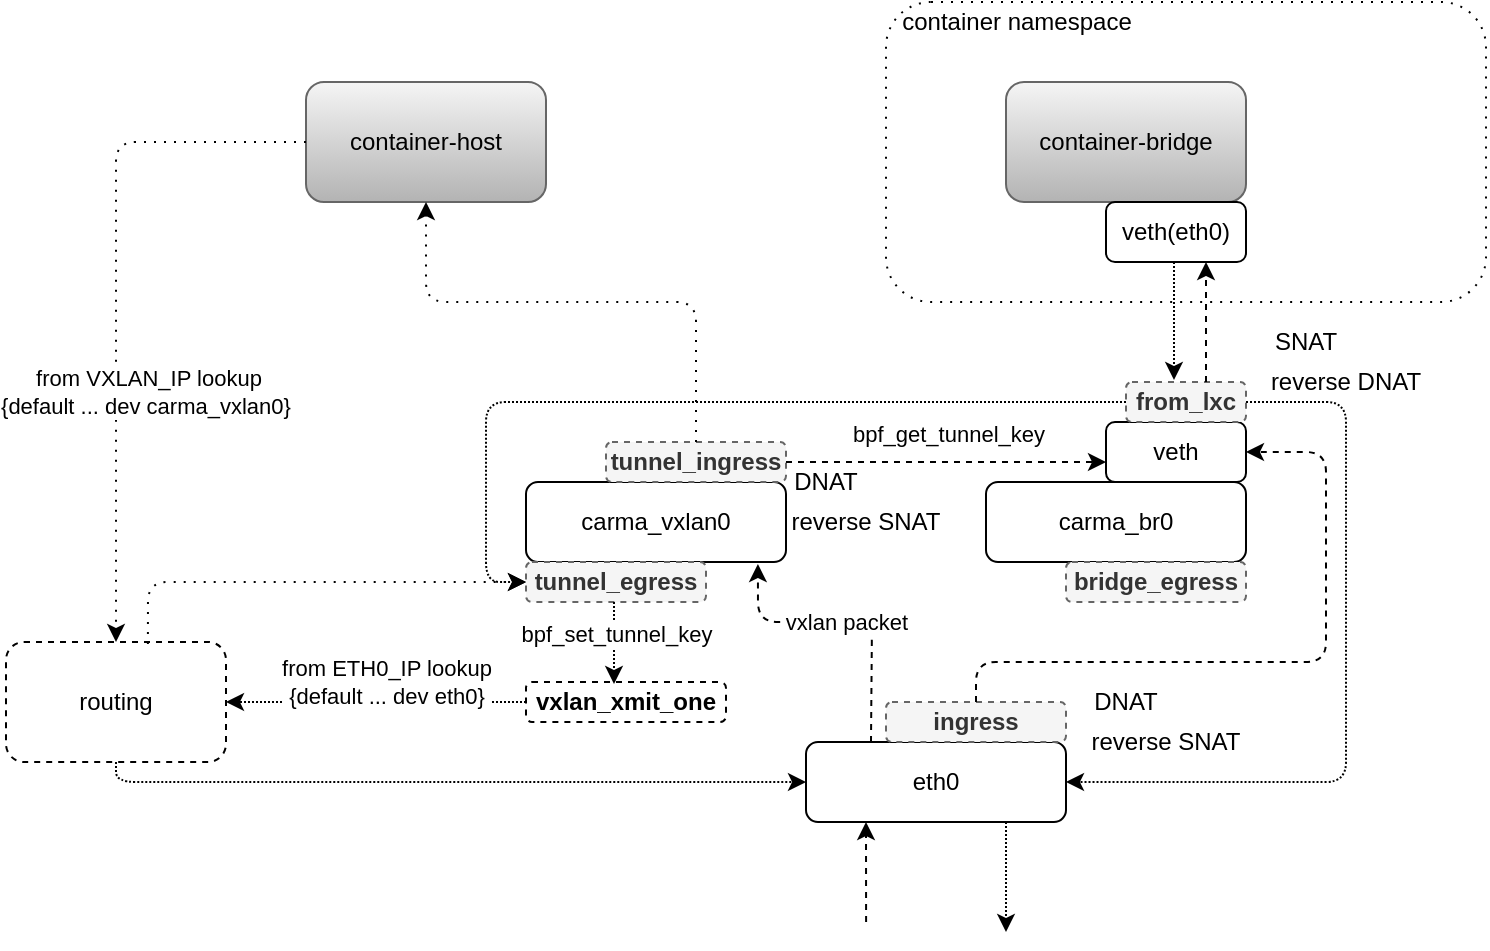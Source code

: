 <mxfile version="13.9.1" type="github">
  <diagram id="3ursiainwm2NqI8D566L" name="第 1 页">
    <mxGraphModel dx="2253" dy="771" grid="1" gridSize="10" guides="1" tooltips="1" connect="1" arrows="1" fold="1" page="1" pageScale="1" pageWidth="827" pageHeight="1169" math="0" shadow="0">
      <root>
        <mxCell id="0" />
        <mxCell id="1" parent="0" />
        <mxCell id="ZyEAs82IN00It2auvlQb-13" value="" style="rounded=1;whiteSpace=wrap;html=1;dashed=1;dashPattern=1 4;" parent="1" vertex="1">
          <mxGeometry x="340" y="120" width="300" height="150" as="geometry" />
        </mxCell>
        <mxCell id="ZyEAs82IN00It2auvlQb-1" value="container-host" style="rounded=1;whiteSpace=wrap;html=1;gradientColor=#b3b3b3;fillColor=#f5f5f5;strokeColor=#666666;" parent="1" vertex="1">
          <mxGeometry x="50" y="160" width="120" height="60" as="geometry" />
        </mxCell>
        <mxCell id="ZyEAs82IN00It2auvlQb-2" value="container-bridge" style="rounded=1;whiteSpace=wrap;html=1;gradientColor=#b3b3b3;fillColor=#f5f5f5;strokeColor=#666666;" parent="1" vertex="1">
          <mxGeometry x="400" y="160" width="120" height="60" as="geometry" />
        </mxCell>
        <mxCell id="ZyEAs82IN00It2auvlQb-3" value="carma_br0" style="rounded=1;whiteSpace=wrap;html=1;" parent="1" vertex="1">
          <mxGeometry x="390" y="360" width="130" height="40" as="geometry" />
        </mxCell>
        <mxCell id="ZyEAs82IN00It2auvlQb-7" value="veth" style="rounded=1;whiteSpace=wrap;html=1;" parent="1" vertex="1">
          <mxGeometry x="450" y="330" width="70" height="30" as="geometry" />
        </mxCell>
        <mxCell id="ZyEAs82IN00It2auvlQb-8" value="veth(eth0)" style="rounded=1;whiteSpace=wrap;html=1;" parent="1" vertex="1">
          <mxGeometry x="450" y="220" width="70" height="30" as="geometry" />
        </mxCell>
        <mxCell id="ZyEAs82IN00It2auvlQb-9" value="&lt;b&gt;from_lxc&lt;/b&gt;" style="rounded=1;whiteSpace=wrap;html=1;fillColor=#f5f5f5;strokeColor=#666666;fontColor=#333333;dashed=1;" parent="1" vertex="1">
          <mxGeometry x="460" y="310" width="60" height="20" as="geometry" />
        </mxCell>
        <mxCell id="ZyEAs82IN00It2auvlQb-10" value="&lt;b&gt;bridge_egress&lt;/b&gt;" style="rounded=1;whiteSpace=wrap;html=1;fillColor=#f5f5f5;strokeColor=#666666;fontColor=#333333;dashed=1;" parent="1" vertex="1">
          <mxGeometry x="430" y="400" width="90" height="20" as="geometry" />
        </mxCell>
        <mxCell id="ZyEAs82IN00It2auvlQb-11" value="eth0" style="rounded=1;whiteSpace=wrap;html=1;" parent="1" vertex="1">
          <mxGeometry x="300" y="490" width="130" height="40" as="geometry" />
        </mxCell>
        <mxCell id="ZyEAs82IN00It2auvlQb-12" value="&lt;b&gt;ingress&lt;/b&gt;" style="rounded=1;whiteSpace=wrap;html=1;fillColor=#f5f5f5;strokeColor=#666666;fontColor=#333333;dashed=1;" parent="1" vertex="1">
          <mxGeometry x="340" y="470" width="90" height="20" as="geometry" />
        </mxCell>
        <mxCell id="ZyEAs82IN00It2auvlQb-14" value="container namespace" style="text;html=1;align=center;verticalAlign=middle;resizable=0;points=[];autosize=1;" parent="1" vertex="1">
          <mxGeometry x="340" y="120" width="130" height="20" as="geometry" />
        </mxCell>
        <mxCell id="ZyEAs82IN00It2auvlQb-16" value="DNAT" style="text;html=1;strokeColor=none;fillColor=none;align=center;verticalAlign=middle;whiteSpace=wrap;rounded=0;dashed=1;" parent="1" vertex="1">
          <mxGeometry x="440" y="460" width="40" height="20" as="geometry" />
        </mxCell>
        <mxCell id="ZyEAs82IN00It2auvlQb-17" value="reverse SNAT" style="text;html=1;strokeColor=none;fillColor=none;align=center;verticalAlign=middle;whiteSpace=wrap;rounded=0;dashed=1;" parent="1" vertex="1">
          <mxGeometry x="440" y="480" width="80" height="20" as="geometry" />
        </mxCell>
        <mxCell id="ZyEAs82IN00It2auvlQb-18" value="SNAT" style="text;html=1;strokeColor=none;fillColor=none;align=center;verticalAlign=middle;whiteSpace=wrap;rounded=0;dashed=1;" parent="1" vertex="1">
          <mxGeometry x="530" y="280" width="40" height="20" as="geometry" />
        </mxCell>
        <mxCell id="ZyEAs82IN00It2auvlQb-19" value="reverse DNAT" style="text;html=1;strokeColor=none;fillColor=none;align=center;verticalAlign=middle;whiteSpace=wrap;rounded=0;dashed=1;" parent="1" vertex="1">
          <mxGeometry x="530" y="300" width="80" height="20" as="geometry" />
        </mxCell>
        <mxCell id="ZyEAs82IN00It2auvlQb-20" value="carma_vxlan0" style="rounded=1;whiteSpace=wrap;html=1;" parent="1" vertex="1">
          <mxGeometry x="160" y="360" width="130" height="40" as="geometry" />
        </mxCell>
        <mxCell id="ZyEAs82IN00It2auvlQb-21" value="&lt;b&gt;tunnel_ingress&lt;/b&gt;" style="rounded=1;whiteSpace=wrap;html=1;fillColor=#f5f5f5;strokeColor=#666666;fontColor=#333333;dashed=1;" parent="1" vertex="1">
          <mxGeometry x="200" y="340" width="90" height="20" as="geometry" />
        </mxCell>
        <mxCell id="ZyEAs82IN00It2auvlQb-22" value="" style="endArrow=classic;html=1;entryX=0.4;entryY=-0.05;entryDx=0;entryDy=0;dashed=1;dashPattern=1 1;entryPerimeter=0;" parent="1" target="ZyEAs82IN00It2auvlQb-9" edge="1">
          <mxGeometry width="50" height="50" relative="1" as="geometry">
            <mxPoint x="484" y="250" as="sourcePoint" />
            <mxPoint x="440" y="360" as="targetPoint" />
          </mxGeometry>
        </mxCell>
        <mxCell id="ZyEAs82IN00It2auvlQb-23" value="" style="endArrow=classic;html=1;entryX=1;entryY=0.5;entryDx=0;entryDy=0;dashed=1;dashPattern=1 1;exitX=1;exitY=0.5;exitDx=0;exitDy=0;" parent="1" source="ZyEAs82IN00It2auvlQb-9" target="ZyEAs82IN00It2auvlQb-11" edge="1">
          <mxGeometry width="50" height="50" relative="1" as="geometry">
            <mxPoint x="515" y="260" as="sourcePoint" />
            <mxPoint x="515" y="320" as="targetPoint" />
            <Array as="points">
              <mxPoint x="570" y="320" />
              <mxPoint x="570" y="510" />
            </Array>
          </mxGeometry>
        </mxCell>
        <mxCell id="ZyEAs82IN00It2auvlQb-25" value="" style="endArrow=classic;html=1;entryX=0.75;entryY=0;entryDx=0;entryDy=0;dashed=1;dashPattern=1 1;" parent="1" edge="1">
          <mxGeometry width="50" height="50" relative="1" as="geometry">
            <mxPoint x="400" y="530" as="sourcePoint" />
            <mxPoint x="400" y="585" as="targetPoint" />
          </mxGeometry>
        </mxCell>
        <mxCell id="ZyEAs82IN00It2auvlQb-26" value="" style="endArrow=classic;html=1;entryX=0;entryY=0.5;entryDx=0;entryDy=0;dashed=1;dashPattern=1 1;exitX=0;exitY=0.5;exitDx=0;exitDy=0;" parent="1" source="ZyEAs82IN00It2auvlQb-9" target="ZyEAs82IN00It2auvlQb-39" edge="1">
          <mxGeometry width="50" height="50" relative="1" as="geometry">
            <mxPoint x="515" y="260" as="sourcePoint" />
            <mxPoint x="515" y="320" as="targetPoint" />
            <Array as="points">
              <mxPoint x="380" y="320" />
              <mxPoint x="140" y="320" />
              <mxPoint x="140" y="410" />
            </Array>
          </mxGeometry>
        </mxCell>
        <mxCell id="ZyEAs82IN00It2auvlQb-37" value="bpf_get_tunnel_key" style="edgeLabel;html=1;align=center;verticalAlign=middle;resizable=0;points=[];" parent="ZyEAs82IN00It2auvlQb-26" vertex="1" connectable="0">
          <mxGeometry x="-0.378" relative="1" as="geometry">
            <mxPoint x="44" y="16" as="offset" />
          </mxGeometry>
        </mxCell>
        <mxCell id="ZyEAs82IN00It2auvlQb-29" value="routing" style="rounded=1;whiteSpace=wrap;html=1;dashed=1;" parent="1" vertex="1">
          <mxGeometry x="-100" y="440" width="110" height="60" as="geometry" />
        </mxCell>
        <mxCell id="ZyEAs82IN00It2auvlQb-33" value="" style="endArrow=classic;html=1;entryX=0.315;entryY=1;entryDx=0;entryDy=0;dashed=1;entryPerimeter=0;" parent="1" edge="1">
          <mxGeometry width="50" height="50" relative="1" as="geometry">
            <mxPoint x="330.05" y="580" as="sourcePoint" />
            <mxPoint x="330.0" y="530" as="targetPoint" />
          </mxGeometry>
        </mxCell>
        <mxCell id="ZyEAs82IN00It2auvlQb-34" value="" style="endArrow=classic;html=1;entryX=1;entryY=0.5;entryDx=0;entryDy=0;dashed=1;exitX=0.5;exitY=0;exitDx=0;exitDy=0;" parent="1" source="ZyEAs82IN00It2auvlQb-12" target="ZyEAs82IN00It2auvlQb-7" edge="1">
          <mxGeometry width="50" height="50" relative="1" as="geometry">
            <mxPoint x="351" y="590" as="sourcePoint" />
            <mxPoint x="350.95" y="540" as="targetPoint" />
            <Array as="points">
              <mxPoint x="385" y="450" />
              <mxPoint x="560" y="450" />
              <mxPoint x="560" y="345" />
            </Array>
          </mxGeometry>
        </mxCell>
        <mxCell id="ZyEAs82IN00It2auvlQb-35" value="" style="endArrow=classic;html=1;entryX=0.315;entryY=1;entryDx=0;entryDy=0;dashed=1;entryPerimeter=0;" parent="1" edge="1">
          <mxGeometry width="50" height="50" relative="1" as="geometry">
            <mxPoint x="500" y="310" as="sourcePoint" />
            <mxPoint x="500.0" y="250" as="targetPoint" />
          </mxGeometry>
        </mxCell>
        <mxCell id="ZyEAs82IN00It2auvlQb-36" value="" style="endArrow=classic;html=1;entryX=0.892;entryY=1.025;entryDx=0;entryDy=0;dashed=1;entryPerimeter=0;exitX=0.25;exitY=0;exitDx=0;exitDy=0;" parent="1" source="ZyEAs82IN00It2auvlQb-11" edge="1" target="ZyEAs82IN00It2auvlQb-20">
          <mxGeometry width="50" height="50" relative="1" as="geometry">
            <mxPoint x="270.02" y="490" as="sourcePoint" />
            <mxPoint x="244.5" y="400" as="targetPoint" />
            <Array as="points">
              <mxPoint x="333" y="430" />
              <mxPoint x="276" y="430" />
            </Array>
          </mxGeometry>
        </mxCell>
        <mxCell id="ZyEAs82IN00It2auvlQb-50" value="vxlan packet" style="edgeLabel;html=1;align=center;verticalAlign=middle;resizable=0;points=[];" parent="ZyEAs82IN00It2auvlQb-36" vertex="1" connectable="0">
          <mxGeometry x="-0.339" y="22" relative="1" as="geometry">
            <mxPoint x="9.1" y="-11.82" as="offset" />
          </mxGeometry>
        </mxCell>
        <mxCell id="ZyEAs82IN00It2auvlQb-38" value="" style="endArrow=classic;html=1;dashed=1;exitX=1;exitY=0.5;exitDx=0;exitDy=0;" parent="1" source="ZyEAs82IN00It2auvlQb-21" edge="1">
          <mxGeometry width="50" height="50" relative="1" as="geometry">
            <mxPoint x="351" y="590" as="sourcePoint" />
            <mxPoint x="450" y="350" as="targetPoint" />
            <Array as="points" />
          </mxGeometry>
        </mxCell>
        <mxCell id="ZyEAs82IN00It2auvlQb-39" value="&lt;b&gt;tunnel_egress&lt;/b&gt;" style="rounded=1;whiteSpace=wrap;html=1;fillColor=#f5f5f5;strokeColor=#666666;fontColor=#333333;dashed=1;" parent="1" vertex="1">
          <mxGeometry x="160" y="400" width="90" height="20" as="geometry" />
        </mxCell>
        <mxCell id="ZyEAs82IN00It2auvlQb-40" value="" style="endArrow=classic;html=1;dashed=1;dashPattern=1 4;exitX=0;exitY=0.5;exitDx=0;exitDy=0;" parent="1" source="ZyEAs82IN00It2auvlQb-1" edge="1" target="ZyEAs82IN00It2auvlQb-29">
          <mxGeometry width="50" height="50" relative="1" as="geometry">
            <mxPoint x="200" y="220" as="sourcePoint" />
            <mxPoint x="75" y="350" as="targetPoint" />
            <Array as="points">
              <mxPoint x="-45" y="190" />
            </Array>
          </mxGeometry>
        </mxCell>
        <mxCell id="Ei4ObJxhF2hAlxPR4WzS-19" value="from VXLAN_IP lookup &lt;br&gt;{default ... dev carma_vxlan0}&amp;nbsp;" style="edgeLabel;html=1;align=center;verticalAlign=middle;resizable=0;points=[];" vertex="1" connectable="0" parent="ZyEAs82IN00It2auvlQb-40">
          <mxGeometry x="0.255" relative="1" as="geometry">
            <mxPoint x="16.21" y="3" as="offset" />
          </mxGeometry>
        </mxCell>
        <mxCell id="ZyEAs82IN00It2auvlQb-44" value="" style="endArrow=classic;html=1;entryX=0.5;entryY=1;entryDx=0;entryDy=0;dashed=1;dashPattern=1 4;exitX=0.5;exitY=0;exitDx=0;exitDy=0;" parent="1" source="ZyEAs82IN00It2auvlQb-21" target="ZyEAs82IN00It2auvlQb-1" edge="1">
          <mxGeometry width="50" height="50" relative="1" as="geometry">
            <mxPoint x="150" y="200" as="sourcePoint" />
            <mxPoint x="85" y="340" as="targetPoint" />
            <Array as="points">
              <mxPoint x="245" y="270" />
              <mxPoint x="110" y="270" />
            </Array>
          </mxGeometry>
        </mxCell>
        <mxCell id="ZyEAs82IN00It2auvlQb-48" value="DNAT" style="text;html=1;strokeColor=none;fillColor=none;align=center;verticalAlign=middle;whiteSpace=wrap;rounded=0;dashed=1;" parent="1" vertex="1">
          <mxGeometry x="290" y="350" width="40" height="20" as="geometry" />
        </mxCell>
        <mxCell id="ZyEAs82IN00It2auvlQb-49" value="reverse SNAT" style="text;html=1;strokeColor=none;fillColor=none;align=center;verticalAlign=middle;whiteSpace=wrap;rounded=0;dashed=1;" parent="1" vertex="1">
          <mxGeometry x="290" y="370" width="80" height="20" as="geometry" />
        </mxCell>
        <mxCell id="Ei4ObJxhF2hAlxPR4WzS-3" value="&lt;b&gt;vxlan_xmit_one&lt;/b&gt;" style="rounded=1;whiteSpace=wrap;html=1;dashed=1;" vertex="1" parent="1">
          <mxGeometry x="160" y="460" width="100" height="20" as="geometry" />
        </mxCell>
        <mxCell id="Ei4ObJxhF2hAlxPR4WzS-4" value="" style="endArrow=classic;html=1;dashed=1;dashPattern=1 1;entryX=0.44;entryY=0.05;entryDx=0;entryDy=0;entryPerimeter=0;" edge="1" parent="1" target="Ei4ObJxhF2hAlxPR4WzS-3">
          <mxGeometry width="50" height="50" relative="1" as="geometry">
            <mxPoint x="204" y="420" as="sourcePoint" />
            <mxPoint x="205" y="450" as="targetPoint" />
          </mxGeometry>
        </mxCell>
        <mxCell id="Ei4ObJxhF2hAlxPR4WzS-20" value="bpf_set_tunnel_key" style="edgeLabel;html=1;align=center;verticalAlign=middle;resizable=0;points=[];" vertex="1" connectable="0" parent="Ei4ObJxhF2hAlxPR4WzS-4">
          <mxGeometry x="-0.22" y="1" relative="1" as="geometry">
            <mxPoint as="offset" />
          </mxGeometry>
        </mxCell>
        <mxCell id="Ei4ObJxhF2hAlxPR4WzS-7" value="" style="endArrow=classic;html=1;entryX=1;entryY=0.5;entryDx=0;entryDy=0;dashed=1;dashPattern=1 1;exitX=0;exitY=0.5;exitDx=0;exitDy=0;" edge="1" parent="1" source="Ei4ObJxhF2hAlxPR4WzS-3" target="ZyEAs82IN00It2auvlQb-29">
          <mxGeometry width="50" height="50" relative="1" as="geometry">
            <mxPoint x="130" y="460" as="sourcePoint" />
            <mxPoint x="130" y="515" as="targetPoint" />
          </mxGeometry>
        </mxCell>
        <mxCell id="Ei4ObJxhF2hAlxPR4WzS-8" value="" style="endArrow=classic;html=1;entryX=0;entryY=0.5;entryDx=0;entryDy=0;dashed=1;dashPattern=1 1;exitX=0.5;exitY=1;exitDx=0;exitDy=0;" edge="1" parent="1" source="ZyEAs82IN00It2auvlQb-29" target="ZyEAs82IN00It2auvlQb-11">
          <mxGeometry width="50" height="50" relative="1" as="geometry">
            <mxPoint x="170" y="470" as="sourcePoint" />
            <mxPoint x="90" y="470" as="targetPoint" />
            <Array as="points">
              <mxPoint x="-45" y="510" />
            </Array>
          </mxGeometry>
        </mxCell>
        <mxCell id="Ei4ObJxhF2hAlxPR4WzS-14" value="from ETH0_IP lookup&lt;br&gt;{default ... dev eth0}" style="edgeLabel;html=1;align=center;verticalAlign=middle;resizable=0;points=[];" vertex="1" connectable="0" parent="Ei4ObJxhF2hAlxPR4WzS-8">
          <mxGeometry x="-0.017" y="1" relative="1" as="geometry">
            <mxPoint x="-30.0" y="-49" as="offset" />
          </mxGeometry>
        </mxCell>
        <mxCell id="Ei4ObJxhF2hAlxPR4WzS-9" value="" style="endArrow=classic;html=1;dashed=1;dashPattern=1 4;exitX=0.645;exitY=0.017;exitDx=0;exitDy=0;entryX=0;entryY=0.5;entryDx=0;entryDy=0;exitPerimeter=0;" edge="1" parent="1" source="ZyEAs82IN00It2auvlQb-29" target="ZyEAs82IN00It2auvlQb-39">
          <mxGeometry width="50" height="50" relative="1" as="geometry">
            <mxPoint x="150" y="200" as="sourcePoint" />
            <mxPoint x="34.778" y="440" as="targetPoint" />
            <Array as="points">
              <mxPoint x="-29" y="410" />
            </Array>
          </mxGeometry>
        </mxCell>
      </root>
    </mxGraphModel>
  </diagram>
</mxfile>
